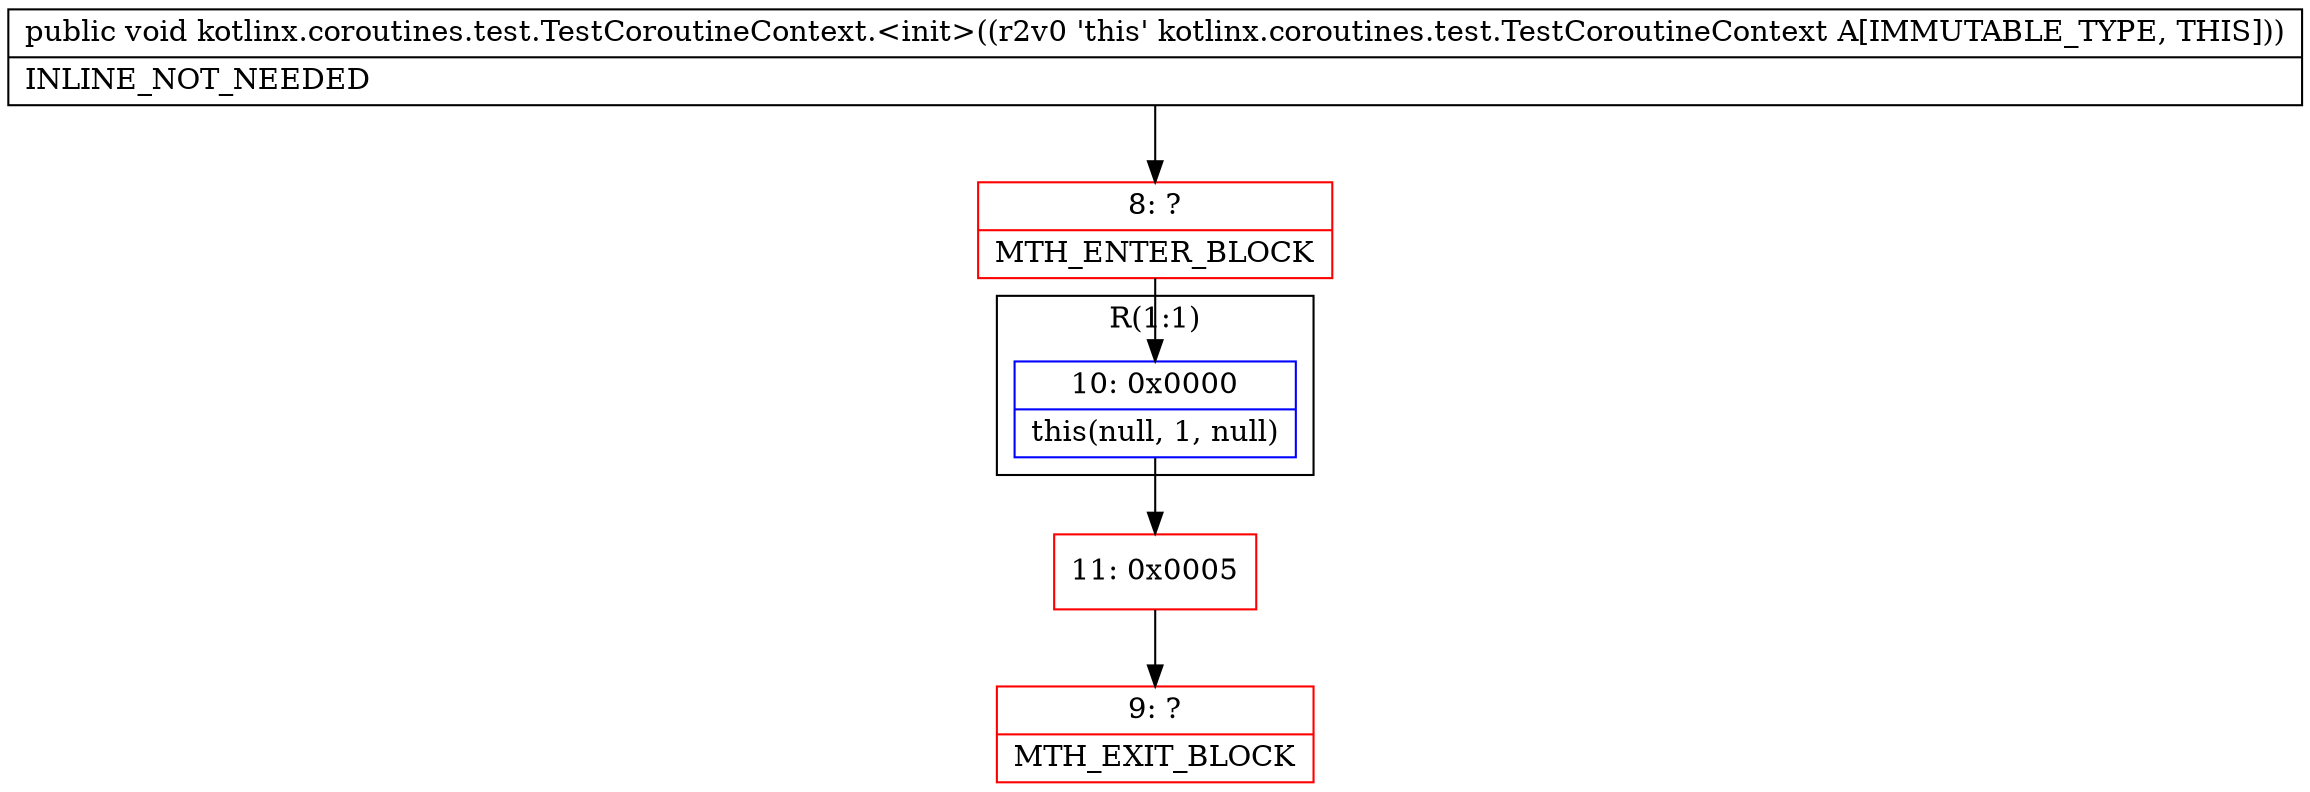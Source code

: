 digraph "CFG forkotlinx.coroutines.test.TestCoroutineContext.\<init\>()V" {
subgraph cluster_Region_1605818665 {
label = "R(1:1)";
node [shape=record,color=blue];
Node_10 [shape=record,label="{10\:\ 0x0000|this(null, 1, null)\l}"];
}
Node_8 [shape=record,color=red,label="{8\:\ ?|MTH_ENTER_BLOCK\l}"];
Node_11 [shape=record,color=red,label="{11\:\ 0x0005}"];
Node_9 [shape=record,color=red,label="{9\:\ ?|MTH_EXIT_BLOCK\l}"];
MethodNode[shape=record,label="{public void kotlinx.coroutines.test.TestCoroutineContext.\<init\>((r2v0 'this' kotlinx.coroutines.test.TestCoroutineContext A[IMMUTABLE_TYPE, THIS]))  | INLINE_NOT_NEEDED\l}"];
MethodNode -> Node_8;Node_10 -> Node_11;
Node_8 -> Node_10;
Node_11 -> Node_9;
}

